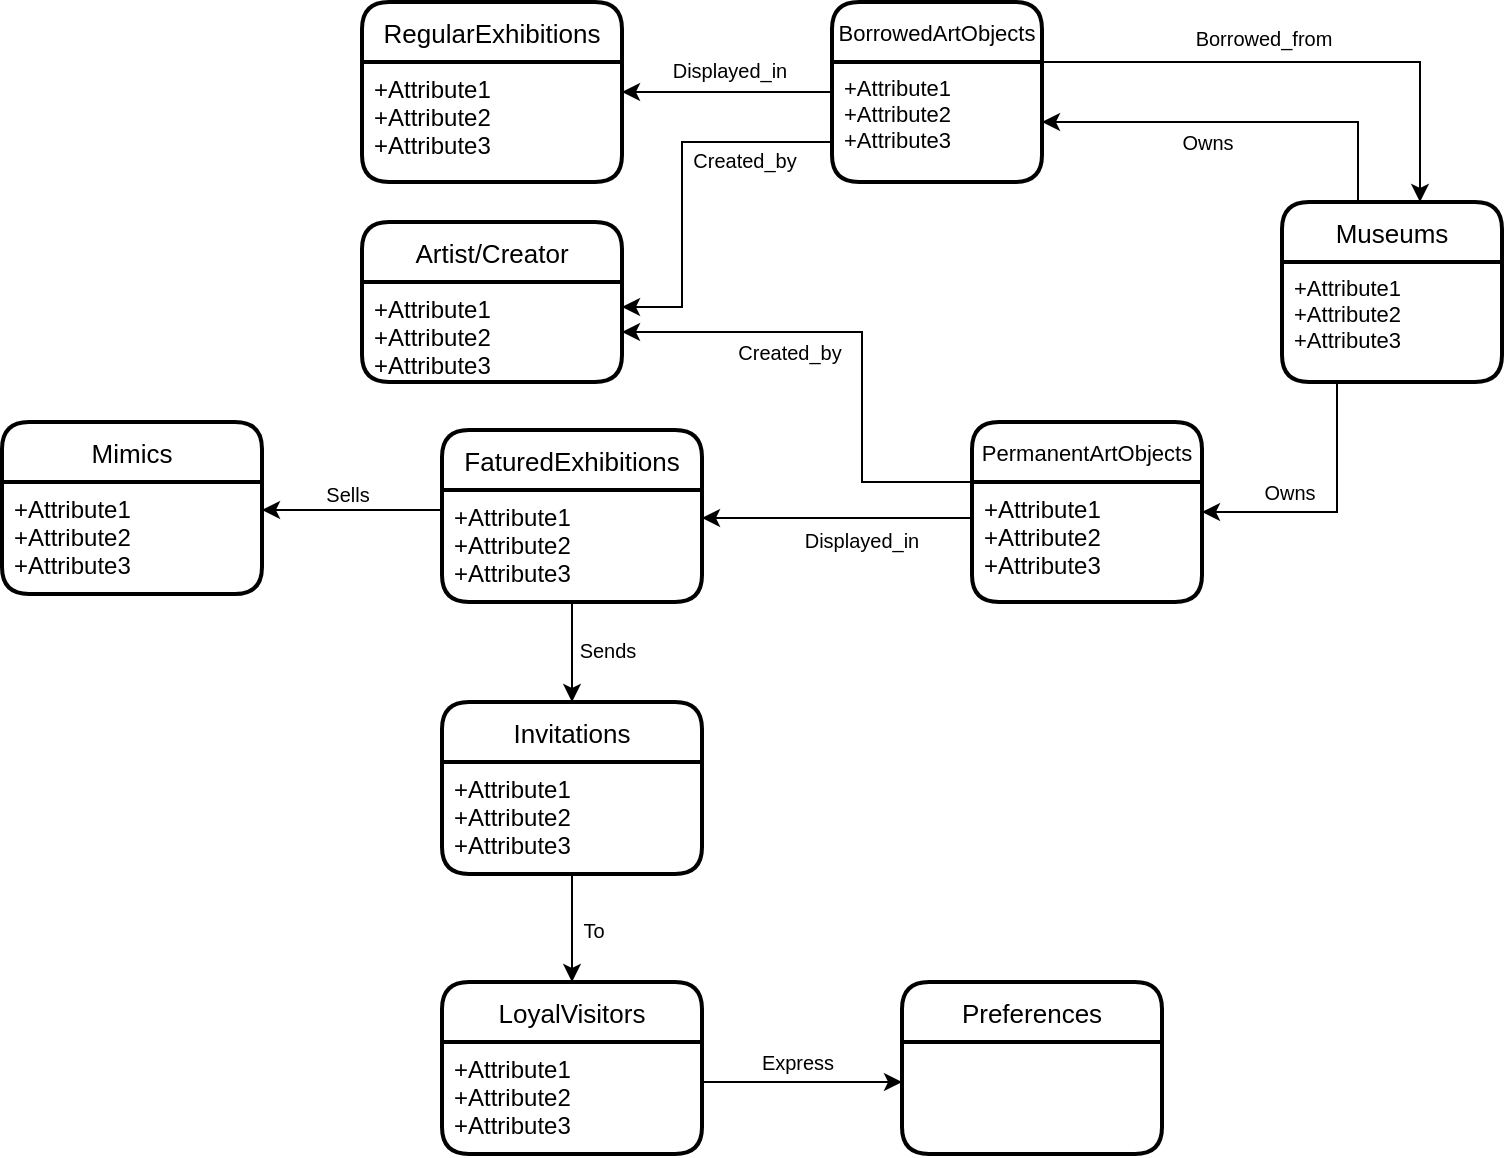<mxfile version="13.8.3" type="github">
  <diagram id="R2lEEEUBdFMjLlhIrx00" name="Page-1">
    <mxGraphModel dx="1147" dy="788" grid="1" gridSize="10" guides="1" tooltips="1" connect="1" arrows="1" fold="1" page="1" pageScale="1" pageWidth="1000" pageHeight="1100" math="0" shadow="0" extFonts="Permanent Marker^https://fonts.googleapis.com/css?family=Permanent+Marker">
      <root>
        <mxCell id="0" />
        <mxCell id="1" parent="0" />
        <mxCell id="iLK9U__o5Sq51809CfXk-38" value="PermanentArtObjects" style="swimlane;childLayout=stackLayout;horizontal=1;startSize=30;horizontalStack=0;rounded=1;fontSize=11;fontStyle=0;strokeWidth=2;resizeParent=0;resizeLast=1;shadow=0;dashed=0;align=center;" vertex="1" parent="1">
          <mxGeometry x="605" y="350" width="115" height="90" as="geometry" />
        </mxCell>
        <mxCell id="iLK9U__o5Sq51809CfXk-39" value="+Attribute1&#xa;+Attribute2&#xa;+Attribute3" style="align=left;strokeColor=none;fillColor=none;spacingLeft=4;fontSize=12;verticalAlign=top;resizable=0;rotatable=0;part=1;" vertex="1" parent="iLK9U__o5Sq51809CfXk-38">
          <mxGeometry y="30" width="115" height="60" as="geometry" />
        </mxCell>
        <mxCell id="iLK9U__o5Sq51809CfXk-45" value="BorrowedArtObjects" style="swimlane;childLayout=stackLayout;horizontal=1;startSize=30;horizontalStack=0;rounded=1;fontSize=11;fontStyle=0;strokeWidth=2;resizeParent=0;resizeLast=1;shadow=0;dashed=0;align=center;" vertex="1" parent="1">
          <mxGeometry x="535" y="140" width="105" height="90" as="geometry" />
        </mxCell>
        <mxCell id="iLK9U__o5Sq51809CfXk-46" value="+Attribute1&#xa;+Attribute2&#xa;+Attribute3" style="align=left;strokeColor=none;fillColor=none;spacingLeft=4;fontSize=11;verticalAlign=top;resizable=0;rotatable=0;part=1;" vertex="1" parent="iLK9U__o5Sq51809CfXk-45">
          <mxGeometry y="30" width="105" height="60" as="geometry" />
        </mxCell>
        <mxCell id="iLK9U__o5Sq51809CfXk-47" value="RegularExhibitions" style="swimlane;childLayout=stackLayout;horizontal=1;startSize=30;horizontalStack=0;rounded=1;fontSize=13;fontStyle=0;strokeWidth=2;resizeParent=0;resizeLast=1;shadow=0;dashed=0;align=center;" vertex="1" parent="1">
          <mxGeometry x="300" y="140" width="130" height="90" as="geometry" />
        </mxCell>
        <mxCell id="iLK9U__o5Sq51809CfXk-48" value="+Attribute1&#xa;+Attribute2&#xa;+Attribute3" style="align=left;strokeColor=none;fillColor=none;spacingLeft=4;fontSize=12;verticalAlign=top;resizable=0;rotatable=0;part=1;" vertex="1" parent="iLK9U__o5Sq51809CfXk-47">
          <mxGeometry y="30" width="130" height="60" as="geometry" />
        </mxCell>
        <mxCell id="iLK9U__o5Sq51809CfXk-49" value="FaturedExhibitions" style="swimlane;childLayout=stackLayout;horizontal=1;startSize=30;horizontalStack=0;rounded=1;fontSize=13;fontStyle=0;strokeWidth=2;resizeParent=0;resizeLast=1;shadow=0;dashed=0;align=center;" vertex="1" parent="1">
          <mxGeometry x="340" y="354" width="130" height="86" as="geometry" />
        </mxCell>
        <mxCell id="iLK9U__o5Sq51809CfXk-50" value="+Attribute1&#xa;+Attribute2&#xa;+Attribute3" style="align=left;strokeColor=none;fillColor=none;spacingLeft=4;fontSize=12;verticalAlign=top;resizable=0;rotatable=0;part=1;" vertex="1" parent="iLK9U__o5Sq51809CfXk-49">
          <mxGeometry y="30" width="130" height="56" as="geometry" />
        </mxCell>
        <mxCell id="iLK9U__o5Sq51809CfXk-53" value="Museums" style="swimlane;childLayout=stackLayout;horizontal=1;startSize=30;horizontalStack=0;rounded=1;fontSize=13;fontStyle=0;strokeWidth=2;resizeParent=0;resizeLast=1;shadow=0;dashed=0;align=center;" vertex="1" parent="1">
          <mxGeometry x="760" y="240" width="110" height="90" as="geometry" />
        </mxCell>
        <mxCell id="iLK9U__o5Sq51809CfXk-54" value="+Attribute1&#xa;+Attribute2&#xa;+Attribute3" style="align=left;strokeColor=none;fillColor=none;spacingLeft=4;fontSize=11;verticalAlign=top;resizable=0;rotatable=0;part=1;" vertex="1" parent="iLK9U__o5Sq51809CfXk-53">
          <mxGeometry y="30" width="110" height="60" as="geometry" />
        </mxCell>
        <mxCell id="iLK9U__o5Sq51809CfXk-51" value="Artist/Creator" style="swimlane;childLayout=stackLayout;horizontal=1;startSize=30;horizontalStack=0;rounded=1;fontSize=13;fontStyle=0;strokeWidth=2;resizeParent=0;resizeLast=1;shadow=0;dashed=0;align=center;" vertex="1" parent="1">
          <mxGeometry x="300" y="250" width="130" height="80" as="geometry">
            <mxRectangle x="110" y="240" width="110" height="30" as="alternateBounds" />
          </mxGeometry>
        </mxCell>
        <mxCell id="iLK9U__o5Sq51809CfXk-52" value="+Attribute1&#xa;+Attribute2&#xa;+Attribute3" style="align=left;strokeColor=none;fillColor=none;spacingLeft=4;fontSize=12;verticalAlign=top;resizable=0;rotatable=0;part=1;" vertex="1" parent="iLK9U__o5Sq51809CfXk-51">
          <mxGeometry y="30" width="130" height="50" as="geometry" />
        </mxCell>
        <mxCell id="iLK9U__o5Sq51809CfXk-56" style="edgeStyle=orthogonalEdgeStyle;rounded=0;orthogonalLoop=1;jettySize=auto;html=1;exitX=1;exitY=0.25;exitDx=0;exitDy=0;entryX=0;entryY=0.5;entryDx=0;entryDy=0;fontSize=13;endArrow=none;endFill=0;startArrow=classic;startFill=1;" edge="1" parent="1" source="iLK9U__o5Sq51809CfXk-48" target="iLK9U__o5Sq51809CfXk-45">
          <mxGeometry relative="1" as="geometry">
            <Array as="points">
              <mxPoint x="510" y="185" />
              <mxPoint x="510" y="185" />
            </Array>
          </mxGeometry>
        </mxCell>
        <mxCell id="iLK9U__o5Sq51809CfXk-57" value="&lt;font style=&quot;font-size: 10px&quot;&gt;Displayed_in&lt;/font&gt;" style="text;html=1;strokeColor=none;fillColor=none;align=center;verticalAlign=middle;whiteSpace=wrap;rounded=0;fontSize=13;" vertex="1" parent="1">
          <mxGeometry x="443.5" y="163" width="80" height="20" as="geometry" />
        </mxCell>
        <mxCell id="iLK9U__o5Sq51809CfXk-58" style="edgeStyle=orthogonalEdgeStyle;rounded=0;orthogonalLoop=1;jettySize=auto;html=1;exitX=0;exitY=0.75;exitDx=0;exitDy=0;entryX=1;entryY=0.25;entryDx=0;entryDy=0;startArrow=none;startFill=0;endArrow=classic;endFill=1;fontSize=13;" edge="1" parent="1" source="iLK9U__o5Sq51809CfXk-39" target="iLK9U__o5Sq51809CfXk-50">
          <mxGeometry relative="1" as="geometry">
            <Array as="points">
              <mxPoint x="605" y="398" />
            </Array>
          </mxGeometry>
        </mxCell>
        <mxCell id="iLK9U__o5Sq51809CfXk-59" value="&lt;font style=&quot;font-size: 10px&quot;&gt;Displayed_in&lt;/font&gt;" style="text;html=1;strokeColor=none;fillColor=none;align=center;verticalAlign=middle;whiteSpace=wrap;rounded=0;fontSize=13;" vertex="1" parent="1">
          <mxGeometry x="510" y="398" width="80" height="20" as="geometry" />
        </mxCell>
        <mxCell id="iLK9U__o5Sq51809CfXk-60" style="edgeStyle=orthogonalEdgeStyle;rounded=0;orthogonalLoop=1;jettySize=auto;html=1;exitX=1;exitY=0.25;exitDx=0;exitDy=0;startArrow=classic;startFill=1;endArrow=none;endFill=0;fontSize=13;entryX=0.003;entryY=0.705;entryDx=0;entryDy=0;entryPerimeter=0;" edge="1" parent="1" source="iLK9U__o5Sq51809CfXk-52" target="iLK9U__o5Sq51809CfXk-46">
          <mxGeometry relative="1" as="geometry">
            <mxPoint x="530" y="210" as="targetPoint" />
            <Array as="points">
              <mxPoint x="460" y="293" />
              <mxPoint x="460" y="210" />
              <mxPoint x="535" y="210" />
            </Array>
          </mxGeometry>
        </mxCell>
        <mxCell id="iLK9U__o5Sq51809CfXk-61" value="&lt;font style=&quot;font-size: 10px&quot;&gt;Created_by&lt;/font&gt;" style="text;html=1;strokeColor=none;fillColor=none;align=center;verticalAlign=middle;whiteSpace=wrap;rounded=0;fontSize=13;rotation=0;" vertex="1" parent="1">
          <mxGeometry x="457" y="218" width="69" as="geometry" />
        </mxCell>
        <mxCell id="iLK9U__o5Sq51809CfXk-63" style="edgeStyle=orthogonalEdgeStyle;rounded=0;orthogonalLoop=1;jettySize=auto;html=1;exitX=1;exitY=0.5;exitDx=0;exitDy=0;entryX=0;entryY=0;entryDx=0;entryDy=0;startArrow=classic;startFill=1;endArrow=none;endFill=0;fontSize=13;" edge="1" parent="1" source="iLK9U__o5Sq51809CfXk-52" target="iLK9U__o5Sq51809CfXk-39">
          <mxGeometry relative="1" as="geometry">
            <Array as="points">
              <mxPoint x="550" y="305" />
              <mxPoint x="550" y="380" />
            </Array>
          </mxGeometry>
        </mxCell>
        <mxCell id="iLK9U__o5Sq51809CfXk-64" value="&lt;font style=&quot;font-size: 10px&quot;&gt;Created_by&lt;/font&gt;" style="text;html=1;strokeColor=none;fillColor=none;align=center;verticalAlign=middle;whiteSpace=wrap;rounded=0;fontSize=13;" vertex="1" parent="1">
          <mxGeometry x="474" y="304" width="80" height="20" as="geometry" />
        </mxCell>
        <mxCell id="iLK9U__o5Sq51809CfXk-66" style="edgeStyle=orthogonalEdgeStyle;rounded=0;orthogonalLoop=1;jettySize=auto;html=1;startArrow=classic;startFill=1;endArrow=none;endFill=0;fontSize=13;exitX=1;exitY=0.5;exitDx=0;exitDy=0;" edge="1" parent="1" source="iLK9U__o5Sq51809CfXk-46">
          <mxGeometry relative="1" as="geometry">
            <mxPoint x="660" y="220" as="sourcePoint" />
            <mxPoint x="798" y="240" as="targetPoint" />
            <Array as="points">
              <mxPoint x="798" y="200" />
            </Array>
          </mxGeometry>
        </mxCell>
        <mxCell id="iLK9U__o5Sq51809CfXk-67" value="&lt;span style=&quot;font-size: 10px&quot;&gt;Owns&lt;/span&gt;" style="text;html=1;strokeColor=none;fillColor=none;align=center;verticalAlign=middle;whiteSpace=wrap;rounded=0;fontSize=13;" vertex="1" parent="1">
          <mxGeometry x="683" y="199" width="80" height="20" as="geometry" />
        </mxCell>
        <mxCell id="iLK9U__o5Sq51809CfXk-68" style="edgeStyle=orthogonalEdgeStyle;rounded=0;orthogonalLoop=1;jettySize=auto;html=1;exitX=1;exitY=0.25;exitDx=0;exitDy=0;entryX=0.25;entryY=1;entryDx=0;entryDy=0;startArrow=classic;startFill=1;endArrow=none;endFill=0;fontSize=13;" edge="1" parent="1" source="iLK9U__o5Sq51809CfXk-39" target="iLK9U__o5Sq51809CfXk-54">
          <mxGeometry relative="1" as="geometry" />
        </mxCell>
        <mxCell id="iLK9U__o5Sq51809CfXk-69" value="&lt;span style=&quot;font-size: 10px&quot;&gt;Owns&lt;/span&gt;" style="text;html=1;strokeColor=none;fillColor=none;align=center;verticalAlign=middle;whiteSpace=wrap;rounded=0;fontSize=13;" vertex="1" parent="1">
          <mxGeometry x="724" y="374" width="80" height="20" as="geometry" />
        </mxCell>
        <mxCell id="iLK9U__o5Sq51809CfXk-77" style="edgeStyle=orthogonalEdgeStyle;rounded=0;orthogonalLoop=1;jettySize=auto;html=1;exitX=1;exitY=0;exitDx=0;exitDy=0;startArrow=none;startFill=0;endArrow=classic;endFill=1;fontSize=13;" edge="1" parent="1" source="iLK9U__o5Sq51809CfXk-46">
          <mxGeometry relative="1" as="geometry">
            <mxPoint x="829" y="240" as="targetPoint" />
            <Array as="points">
              <mxPoint x="829" y="170" />
            </Array>
          </mxGeometry>
        </mxCell>
        <mxCell id="iLK9U__o5Sq51809CfXk-78" value="&lt;span style=&quot;font-size: 10px&quot;&gt;Borrowed_from&lt;/span&gt;" style="text;html=1;strokeColor=none;fillColor=none;align=center;verticalAlign=middle;whiteSpace=wrap;rounded=0;fontSize=13;" vertex="1" parent="1">
          <mxGeometry x="711" y="147" width="80" height="20" as="geometry" />
        </mxCell>
        <mxCell id="iLK9U__o5Sq51809CfXk-86" value="Mimics" style="swimlane;childLayout=stackLayout;horizontal=1;startSize=30;horizontalStack=0;rounded=1;fontSize=13;fontStyle=0;strokeWidth=2;resizeParent=0;resizeLast=1;shadow=0;dashed=0;align=center;" vertex="1" parent="1">
          <mxGeometry x="120" y="350" width="130" height="86" as="geometry" />
        </mxCell>
        <mxCell id="iLK9U__o5Sq51809CfXk-87" value="+Attribute1&#xa;+Attribute2&#xa;+Attribute3" style="align=left;strokeColor=none;fillColor=none;spacingLeft=4;fontSize=12;verticalAlign=top;resizable=0;rotatable=0;part=1;" vertex="1" parent="iLK9U__o5Sq51809CfXk-86">
          <mxGeometry y="30" width="130" height="56" as="geometry" />
        </mxCell>
        <mxCell id="iLK9U__o5Sq51809CfXk-88" style="edgeStyle=orthogonalEdgeStyle;rounded=0;orthogonalLoop=1;jettySize=auto;html=1;exitX=0;exitY=0;exitDx=0;exitDy=0;entryX=1;entryY=0.25;entryDx=0;entryDy=0;startArrow=none;startFill=0;endArrow=classic;endFill=1;fontSize=11;" edge="1" parent="1" source="iLK9U__o5Sq51809CfXk-50" target="iLK9U__o5Sq51809CfXk-87">
          <mxGeometry relative="1" as="geometry">
            <Array as="points">
              <mxPoint x="340" y="394" />
            </Array>
          </mxGeometry>
        </mxCell>
        <mxCell id="iLK9U__o5Sq51809CfXk-89" value="&lt;font style=&quot;font-size: 10px&quot;&gt;Sells&lt;/font&gt;" style="text;html=1;strokeColor=none;fillColor=none;align=center;verticalAlign=middle;whiteSpace=wrap;rounded=0;fontSize=13;" vertex="1" parent="1">
          <mxGeometry x="253" y="375" width="80" height="20" as="geometry" />
        </mxCell>
        <mxCell id="iLK9U__o5Sq51809CfXk-90" value="Invitations" style="swimlane;childLayout=stackLayout;horizontal=1;startSize=30;horizontalStack=0;rounded=1;fontSize=13;fontStyle=0;strokeWidth=2;resizeParent=0;resizeLast=1;shadow=0;dashed=0;align=center;" vertex="1" parent="1">
          <mxGeometry x="340" y="490" width="130" height="86" as="geometry" />
        </mxCell>
        <mxCell id="iLK9U__o5Sq51809CfXk-91" value="+Attribute1&#xa;+Attribute2&#xa;+Attribute3" style="align=left;strokeColor=none;fillColor=none;spacingLeft=4;fontSize=12;verticalAlign=top;resizable=0;rotatable=0;part=1;" vertex="1" parent="iLK9U__o5Sq51809CfXk-90">
          <mxGeometry y="30" width="130" height="56" as="geometry" />
        </mxCell>
        <mxCell id="iLK9U__o5Sq51809CfXk-92" style="edgeStyle=orthogonalEdgeStyle;rounded=0;orthogonalLoop=1;jettySize=auto;html=1;exitX=0.5;exitY=1;exitDx=0;exitDy=0;entryX=0.5;entryY=0;entryDx=0;entryDy=0;startArrow=none;startFill=0;endArrow=classic;endFill=1;fontSize=11;" edge="1" parent="1" source="iLK9U__o5Sq51809CfXk-50" target="iLK9U__o5Sq51809CfXk-90">
          <mxGeometry relative="1" as="geometry" />
        </mxCell>
        <mxCell id="iLK9U__o5Sq51809CfXk-102" style="edgeStyle=orthogonalEdgeStyle;rounded=0;orthogonalLoop=1;jettySize=auto;html=1;exitX=1;exitY=0.5;exitDx=0;exitDy=0;startArrow=none;startFill=0;endArrow=classic;endFill=1;fontSize=11;" edge="1" parent="1" source="iLK9U__o5Sq51809CfXk-93">
          <mxGeometry relative="1" as="geometry">
            <mxPoint x="570" y="680" as="targetPoint" />
            <Array as="points">
              <mxPoint x="470" y="680" />
            </Array>
          </mxGeometry>
        </mxCell>
        <mxCell id="iLK9U__o5Sq51809CfXk-93" value="LoyalVisitors" style="swimlane;childLayout=stackLayout;horizontal=1;startSize=30;horizontalStack=0;rounded=1;fontSize=13;fontStyle=0;strokeWidth=2;resizeParent=0;resizeLast=1;shadow=0;dashed=0;align=center;" vertex="1" parent="1">
          <mxGeometry x="340" y="630" width="130" height="86" as="geometry" />
        </mxCell>
        <mxCell id="iLK9U__o5Sq51809CfXk-94" value="+Attribute1&#xa;+Attribute2&#xa;+Attribute3" style="align=left;strokeColor=none;fillColor=none;spacingLeft=4;fontSize=12;verticalAlign=top;resizable=0;rotatable=0;part=1;" vertex="1" parent="iLK9U__o5Sq51809CfXk-93">
          <mxGeometry y="30" width="130" height="56" as="geometry" />
        </mxCell>
        <mxCell id="iLK9U__o5Sq51809CfXk-95" style="edgeStyle=orthogonalEdgeStyle;rounded=0;orthogonalLoop=1;jettySize=auto;html=1;exitX=0.5;exitY=1;exitDx=0;exitDy=0;entryX=0.5;entryY=0;entryDx=0;entryDy=0;startArrow=none;startFill=0;endArrow=classic;endFill=1;fontSize=11;" edge="1" parent="1" source="iLK9U__o5Sq51809CfXk-91" target="iLK9U__o5Sq51809CfXk-93">
          <mxGeometry relative="1" as="geometry" />
        </mxCell>
        <mxCell id="iLK9U__o5Sq51809CfXk-96" value="&lt;font style=&quot;font-size: 10px&quot;&gt;Sends&lt;/font&gt;" style="text;html=1;strokeColor=none;fillColor=none;align=center;verticalAlign=middle;whiteSpace=wrap;rounded=0;fontSize=13;" vertex="1" parent="1">
          <mxGeometry x="383" y="453" width="80" height="20" as="geometry" />
        </mxCell>
        <mxCell id="iLK9U__o5Sq51809CfXk-97" value="&lt;font style=&quot;font-size: 10px&quot;&gt;To&lt;/font&gt;" style="text;html=1;strokeColor=none;fillColor=none;align=center;verticalAlign=middle;whiteSpace=wrap;rounded=0;fontSize=13;" vertex="1" parent="1">
          <mxGeometry x="376" y="593" width="80" height="20" as="geometry" />
        </mxCell>
        <mxCell id="iLK9U__o5Sq51809CfXk-99" value="Preferences" style="swimlane;childLayout=stackLayout;horizontal=1;startSize=30;horizontalStack=0;rounded=1;fontSize=13;fontStyle=0;strokeWidth=2;resizeParent=0;resizeLast=1;shadow=0;dashed=0;align=center;" vertex="1" parent="1">
          <mxGeometry x="570" y="630" width="130" height="86" as="geometry" />
        </mxCell>
        <mxCell id="iLK9U__o5Sq51809CfXk-103" value="&lt;font style=&quot;font-size: 10px&quot;&gt;Express&lt;/font&gt;" style="text;html=1;strokeColor=none;fillColor=none;align=center;verticalAlign=middle;whiteSpace=wrap;rounded=0;fontSize=13;" vertex="1" parent="1">
          <mxGeometry x="478" y="659" width="80" height="20" as="geometry" />
        </mxCell>
      </root>
    </mxGraphModel>
  </diagram>
</mxfile>
